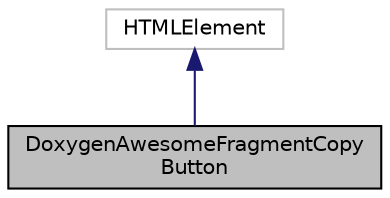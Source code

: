 digraph "DoxygenAwesomeFragmentCopyButton"
{
 // LATEX_PDF_SIZE
  edge [fontname="Helvetica",fontsize="10",labelfontname="Helvetica",labelfontsize="10"];
  node [fontname="Helvetica",fontsize="10",shape=record];
  Node1 [label="DoxygenAwesomeFragmentCopy\lButton",height=0.2,width=0.4,color="black", fillcolor="grey75", style="filled", fontcolor="black",tooltip="Doxygen Awesome https://github.com/jothepro/doxygen-awesome-css."];
  Node2 -> Node1 [dir="back",color="midnightblue",fontsize="10",style="solid",fontname="Helvetica"];
  Node2 [label="HTMLElement",height=0.2,width=0.4,color="grey75", fillcolor="white", style="filled",tooltip=" "];
}
